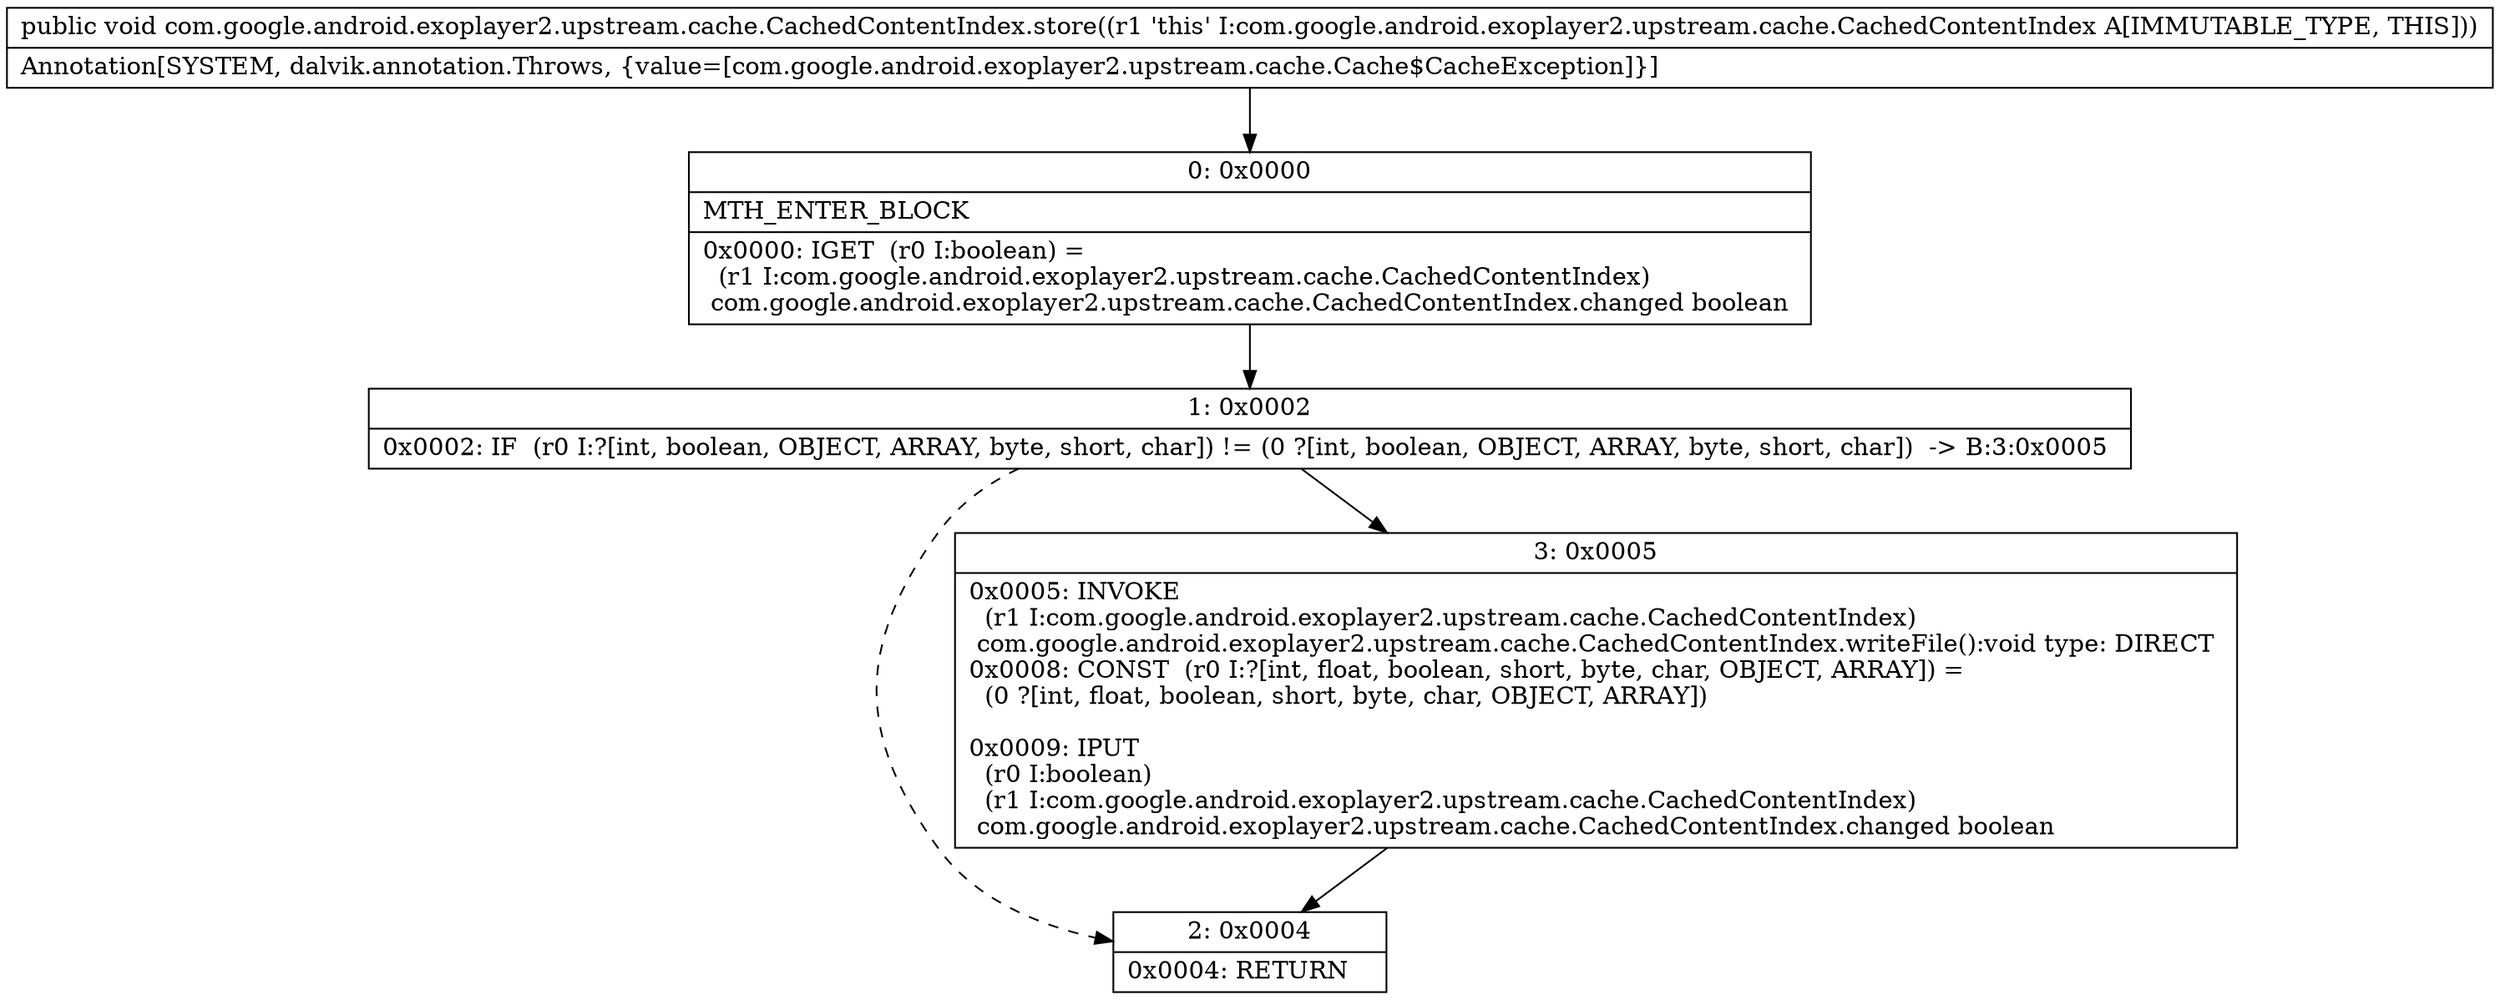 digraph "CFG forcom.google.android.exoplayer2.upstream.cache.CachedContentIndex.store()V" {
Node_0 [shape=record,label="{0\:\ 0x0000|MTH_ENTER_BLOCK\l|0x0000: IGET  (r0 I:boolean) = \l  (r1 I:com.google.android.exoplayer2.upstream.cache.CachedContentIndex)\l com.google.android.exoplayer2.upstream.cache.CachedContentIndex.changed boolean \l}"];
Node_1 [shape=record,label="{1\:\ 0x0002|0x0002: IF  (r0 I:?[int, boolean, OBJECT, ARRAY, byte, short, char]) != (0 ?[int, boolean, OBJECT, ARRAY, byte, short, char])  \-\> B:3:0x0005 \l}"];
Node_2 [shape=record,label="{2\:\ 0x0004|0x0004: RETURN   \l}"];
Node_3 [shape=record,label="{3\:\ 0x0005|0x0005: INVOKE  \l  (r1 I:com.google.android.exoplayer2.upstream.cache.CachedContentIndex)\l com.google.android.exoplayer2.upstream.cache.CachedContentIndex.writeFile():void type: DIRECT \l0x0008: CONST  (r0 I:?[int, float, boolean, short, byte, char, OBJECT, ARRAY]) = \l  (0 ?[int, float, boolean, short, byte, char, OBJECT, ARRAY])\l \l0x0009: IPUT  \l  (r0 I:boolean)\l  (r1 I:com.google.android.exoplayer2.upstream.cache.CachedContentIndex)\l com.google.android.exoplayer2.upstream.cache.CachedContentIndex.changed boolean \l}"];
MethodNode[shape=record,label="{public void com.google.android.exoplayer2.upstream.cache.CachedContentIndex.store((r1 'this' I:com.google.android.exoplayer2.upstream.cache.CachedContentIndex A[IMMUTABLE_TYPE, THIS]))  | Annotation[SYSTEM, dalvik.annotation.Throws, \{value=[com.google.android.exoplayer2.upstream.cache.Cache$CacheException]\}]\l}"];
MethodNode -> Node_0;
Node_0 -> Node_1;
Node_1 -> Node_2[style=dashed];
Node_1 -> Node_3;
Node_3 -> Node_2;
}

